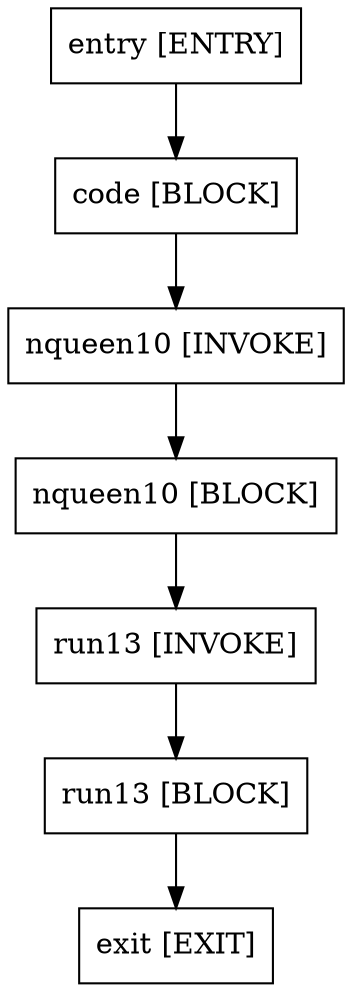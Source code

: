 digraph main{
"entry [ENTRY]"[shape=box];
"code [BLOCK]"[shape=box];
"nqueen10 [INVOKE]"[shape=box];
"nqueen10 [BLOCK]"[shape=box];
"run13 [INVOKE]"[shape=box];
"run13 [BLOCK]"[shape=box];
"exit [EXIT]"[shape=box];
"entry [ENTRY]"->"code [BLOCK]";
"code [BLOCK]"->"nqueen10 [INVOKE]";
"nqueen10 [INVOKE]"->"nqueen10 [BLOCK]";
"nqueen10 [BLOCK]"->"run13 [INVOKE]";
"run13 [INVOKE]"->"run13 [BLOCK]";
"run13 [BLOCK]"->"exit [EXIT]";

}
